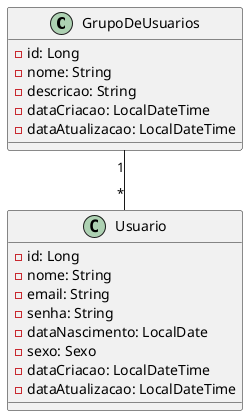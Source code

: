 @startuml Usuario

class GrupoDeUsuarios {
  - id: Long
  - nome: String
  - descricao: String
  - dataCriacao: LocalDateTime
  - dataAtualizacao: LocalDateTime
}

class Usuario {
  - id: Long
  - nome: String
  - email: String
  - senha: String
  - dataNascimento: LocalDate
  - sexo: Sexo
  - dataCriacao: LocalDateTime
  - dataAtualizacao: LocalDateTime
}

GrupoDeUsuarios "1" -- "*" Usuario

@enduml
